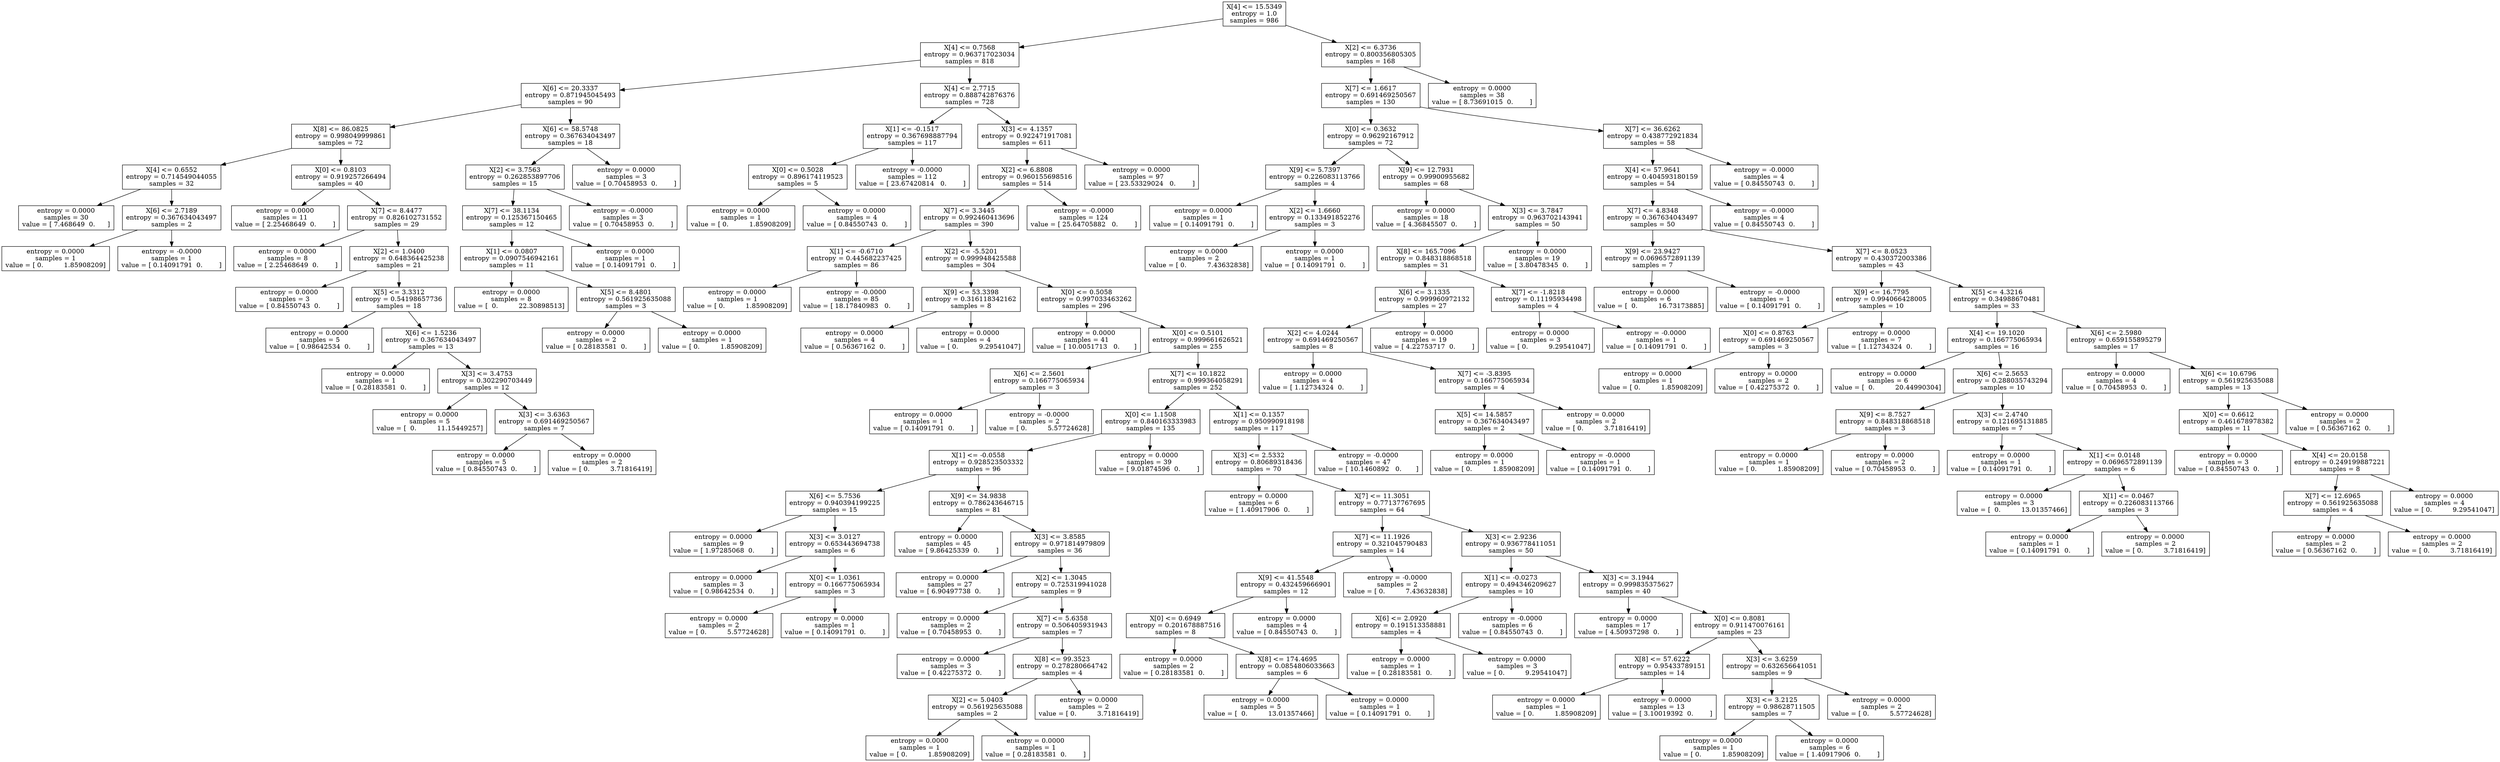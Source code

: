 digraph Tree {
0 [label="X[4] <= 15.5349\nentropy = 1.0\nsamples = 986", shape="box"] ;
1 [label="X[4] <= 0.7568\nentropy = 0.963717023034\nsamples = 818", shape="box"] ;
0 -> 1 ;
2 [label="X[6] <= 20.3337\nentropy = 0.871945045493\nsamples = 90", shape="box"] ;
1 -> 2 ;
3 [label="X[8] <= 86.0825\nentropy = 0.998049999861\nsamples = 72", shape="box"] ;
2 -> 3 ;
4 [label="X[4] <= 0.6552\nentropy = 0.714549044055\nsamples = 32", shape="box"] ;
3 -> 4 ;
5 [label="entropy = 0.0000\nsamples = 30\nvalue = [ 7.468649  0.      ]", shape="box"] ;
4 -> 5 ;
6 [label="X[6] <= 2.7189\nentropy = 0.367634043497\nsamples = 2", shape="box"] ;
4 -> 6 ;
7 [label="entropy = 0.0000\nsamples = 1\nvalue = [ 0.          1.85908209]", shape="box"] ;
6 -> 7 ;
8 [label="entropy = -0.0000\nsamples = 1\nvalue = [ 0.14091791  0.        ]", shape="box"] ;
6 -> 8 ;
9 [label="X[0] <= 0.8103\nentropy = 0.919257266494\nsamples = 40", shape="box"] ;
3 -> 9 ;
10 [label="entropy = 0.0000\nsamples = 11\nvalue = [ 2.25468649  0.        ]", shape="box"] ;
9 -> 10 ;
11 [label="X[7] <= 8.4477\nentropy = 0.826102731552\nsamples = 29", shape="box"] ;
9 -> 11 ;
12 [label="entropy = 0.0000\nsamples = 8\nvalue = [ 2.25468649  0.        ]", shape="box"] ;
11 -> 12 ;
13 [label="X[2] <= 1.0400\nentropy = 0.648364425238\nsamples = 21", shape="box"] ;
11 -> 13 ;
14 [label="entropy = 0.0000\nsamples = 3\nvalue = [ 0.84550743  0.        ]", shape="box"] ;
13 -> 14 ;
15 [label="X[5] <= 3.3312\nentropy = 0.54198657736\nsamples = 18", shape="box"] ;
13 -> 15 ;
16 [label="entropy = 0.0000\nsamples = 5\nvalue = [ 0.98642534  0.        ]", shape="box"] ;
15 -> 16 ;
17 [label="X[6] <= 1.5236\nentropy = 0.367634043497\nsamples = 13", shape="box"] ;
15 -> 17 ;
18 [label="entropy = 0.0000\nsamples = 1\nvalue = [ 0.28183581  0.        ]", shape="box"] ;
17 -> 18 ;
19 [label="X[3] <= 3.4753\nentropy = 0.302290703449\nsamples = 12", shape="box"] ;
17 -> 19 ;
20 [label="entropy = 0.0000\nsamples = 5\nvalue = [  0.          11.15449257]", shape="box"] ;
19 -> 20 ;
21 [label="X[3] <= 3.6363\nentropy = 0.691469250567\nsamples = 7", shape="box"] ;
19 -> 21 ;
22 [label="entropy = 0.0000\nsamples = 5\nvalue = [ 0.84550743  0.        ]", shape="box"] ;
21 -> 22 ;
23 [label="entropy = 0.0000\nsamples = 2\nvalue = [ 0.          3.71816419]", shape="box"] ;
21 -> 23 ;
24 [label="X[6] <= 58.5748\nentropy = 0.367634043497\nsamples = 18", shape="box"] ;
2 -> 24 ;
25 [label="X[2] <= 3.7563\nentropy = 0.262853897706\nsamples = 15", shape="box"] ;
24 -> 25 ;
26 [label="X[7] <= 38.1134\nentropy = 0.125367150465\nsamples = 12", shape="box"] ;
25 -> 26 ;
27 [label="X[1] <= 0.0807\nentropy = 0.0907546942161\nsamples = 11", shape="box"] ;
26 -> 27 ;
28 [label="entropy = 0.0000\nsamples = 8\nvalue = [  0.          22.30898513]", shape="box"] ;
27 -> 28 ;
29 [label="X[5] <= 8.4801\nentropy = 0.561925635088\nsamples = 3", shape="box"] ;
27 -> 29 ;
30 [label="entropy = 0.0000\nsamples = 2\nvalue = [ 0.28183581  0.        ]", shape="box"] ;
29 -> 30 ;
31 [label="entropy = 0.0000\nsamples = 1\nvalue = [ 0.          1.85908209]", shape="box"] ;
29 -> 31 ;
32 [label="entropy = 0.0000\nsamples = 1\nvalue = [ 0.14091791  0.        ]", shape="box"] ;
26 -> 32 ;
33 [label="entropy = -0.0000\nsamples = 3\nvalue = [ 0.70458953  0.        ]", shape="box"] ;
25 -> 33 ;
34 [label="entropy = 0.0000\nsamples = 3\nvalue = [ 0.70458953  0.        ]", shape="box"] ;
24 -> 34 ;
35 [label="X[4] <= 2.7715\nentropy = 0.888742876376\nsamples = 728", shape="box"] ;
1 -> 35 ;
36 [label="X[1] <= -0.1517\nentropy = 0.367698887794\nsamples = 117", shape="box"] ;
35 -> 36 ;
37 [label="X[0] <= 0.5028\nentropy = 0.896174119523\nsamples = 5", shape="box"] ;
36 -> 37 ;
38 [label="entropy = 0.0000\nsamples = 1\nvalue = [ 0.          1.85908209]", shape="box"] ;
37 -> 38 ;
39 [label="entropy = 0.0000\nsamples = 4\nvalue = [ 0.84550743  0.        ]", shape="box"] ;
37 -> 39 ;
40 [label="entropy = -0.0000\nsamples = 112\nvalue = [ 23.67420814   0.        ]", shape="box"] ;
36 -> 40 ;
41 [label="X[3] <= 4.1357\nentropy = 0.922471917081\nsamples = 611", shape="box"] ;
35 -> 41 ;
42 [label="X[2] <= 6.8808\nentropy = 0.960155698516\nsamples = 514", shape="box"] ;
41 -> 42 ;
43 [label="X[7] <= 3.3445\nentropy = 0.992460413696\nsamples = 390", shape="box"] ;
42 -> 43 ;
44 [label="X[1] <= -0.6710\nentropy = 0.445682237425\nsamples = 86", shape="box"] ;
43 -> 44 ;
45 [label="entropy = 0.0000\nsamples = 1\nvalue = [ 0.          1.85908209]", shape="box"] ;
44 -> 45 ;
46 [label="entropy = -0.0000\nsamples = 85\nvalue = [ 18.17840983   0.        ]", shape="box"] ;
44 -> 46 ;
47 [label="X[2] <= -5.5201\nentropy = 0.999948425588\nsamples = 304", shape="box"] ;
43 -> 47 ;
48 [label="X[9] <= 53.3398\nentropy = 0.316118342162\nsamples = 8", shape="box"] ;
47 -> 48 ;
49 [label="entropy = 0.0000\nsamples = 4\nvalue = [ 0.56367162  0.        ]", shape="box"] ;
48 -> 49 ;
50 [label="entropy = 0.0000\nsamples = 4\nvalue = [ 0.          9.29541047]", shape="box"] ;
48 -> 50 ;
51 [label="X[0] <= 0.5058\nentropy = 0.997033463262\nsamples = 296", shape="box"] ;
47 -> 51 ;
52 [label="entropy = 0.0000\nsamples = 41\nvalue = [ 10.0051713   0.       ]", shape="box"] ;
51 -> 52 ;
53 [label="X[0] <= 0.5101\nentropy = 0.999661626521\nsamples = 255", shape="box"] ;
51 -> 53 ;
54 [label="X[6] <= 2.5601\nentropy = 0.166775065934\nsamples = 3", shape="box"] ;
53 -> 54 ;
55 [label="entropy = 0.0000\nsamples = 1\nvalue = [ 0.14091791  0.        ]", shape="box"] ;
54 -> 55 ;
56 [label="entropy = -0.0000\nsamples = 2\nvalue = [ 0.          5.57724628]", shape="box"] ;
54 -> 56 ;
57 [label="X[7] <= 10.1822\nentropy = 0.999364058291\nsamples = 252", shape="box"] ;
53 -> 57 ;
58 [label="X[0] <= 1.1508\nentropy = 0.840163333983\nsamples = 135", shape="box"] ;
57 -> 58 ;
59 [label="X[1] <= -0.0558\nentropy = 0.928523503332\nsamples = 96", shape="box"] ;
58 -> 59 ;
60 [label="X[6] <= 5.7536\nentropy = 0.940394199225\nsamples = 15", shape="box"] ;
59 -> 60 ;
61 [label="entropy = 0.0000\nsamples = 9\nvalue = [ 1.97285068  0.        ]", shape="box"] ;
60 -> 61 ;
62 [label="X[3] <= 3.0127\nentropy = 0.653443694738\nsamples = 6", shape="box"] ;
60 -> 62 ;
63 [label="entropy = 0.0000\nsamples = 3\nvalue = [ 0.98642534  0.        ]", shape="box"] ;
62 -> 63 ;
64 [label="X[0] <= 1.0361\nentropy = 0.166775065934\nsamples = 3", shape="box"] ;
62 -> 64 ;
65 [label="entropy = 0.0000\nsamples = 2\nvalue = [ 0.          5.57724628]", shape="box"] ;
64 -> 65 ;
66 [label="entropy = 0.0000\nsamples = 1\nvalue = [ 0.14091791  0.        ]", shape="box"] ;
64 -> 66 ;
67 [label="X[9] <= 34.9838\nentropy = 0.786243646715\nsamples = 81", shape="box"] ;
59 -> 67 ;
68 [label="entropy = 0.0000\nsamples = 45\nvalue = [ 9.86425339  0.        ]", shape="box"] ;
67 -> 68 ;
69 [label="X[3] <= 3.8585\nentropy = 0.971814979809\nsamples = 36", shape="box"] ;
67 -> 69 ;
70 [label="entropy = 0.0000\nsamples = 27\nvalue = [ 6.90497738  0.        ]", shape="box"] ;
69 -> 70 ;
71 [label="X[2] <= 1.3045\nentropy = 0.725319941028\nsamples = 9", shape="box"] ;
69 -> 71 ;
72 [label="entropy = 0.0000\nsamples = 2\nvalue = [ 0.70458953  0.        ]", shape="box"] ;
71 -> 72 ;
73 [label="X[7] <= 5.6358\nentropy = 0.506405931943\nsamples = 7", shape="box"] ;
71 -> 73 ;
74 [label="entropy = 0.0000\nsamples = 3\nvalue = [ 0.42275372  0.        ]", shape="box"] ;
73 -> 74 ;
75 [label="X[8] <= 99.3523\nentropy = 0.278280664742\nsamples = 4", shape="box"] ;
73 -> 75 ;
76 [label="X[2] <= 5.0403\nentropy = 0.561925635088\nsamples = 2", shape="box"] ;
75 -> 76 ;
77 [label="entropy = 0.0000\nsamples = 1\nvalue = [ 0.          1.85908209]", shape="box"] ;
76 -> 77 ;
78 [label="entropy = 0.0000\nsamples = 1\nvalue = [ 0.28183581  0.        ]", shape="box"] ;
76 -> 78 ;
79 [label="entropy = 0.0000\nsamples = 2\nvalue = [ 0.          3.71816419]", shape="box"] ;
75 -> 79 ;
80 [label="entropy = 0.0000\nsamples = 39\nvalue = [ 9.01874596  0.        ]", shape="box"] ;
58 -> 80 ;
81 [label="X[1] <= 0.1357\nentropy = 0.950990918198\nsamples = 117", shape="box"] ;
57 -> 81 ;
82 [label="X[3] <= 2.5332\nentropy = 0.80689318436\nsamples = 70", shape="box"] ;
81 -> 82 ;
83 [label="entropy = 0.0000\nsamples = 6\nvalue = [ 1.40917906  0.        ]", shape="box"] ;
82 -> 83 ;
84 [label="X[7] <= 11.3051\nentropy = 0.77137767695\nsamples = 64", shape="box"] ;
82 -> 84 ;
85 [label="X[7] <= 11.1926\nentropy = 0.321045790483\nsamples = 14", shape="box"] ;
84 -> 85 ;
86 [label="X[9] <= 41.5548\nentropy = 0.432459666901\nsamples = 12", shape="box"] ;
85 -> 86 ;
87 [label="X[0] <= 0.6949\nentropy = 0.201678887516\nsamples = 8", shape="box"] ;
86 -> 87 ;
88 [label="entropy = 0.0000\nsamples = 2\nvalue = [ 0.28183581  0.        ]", shape="box"] ;
87 -> 88 ;
89 [label="X[8] <= 174.4695\nentropy = 0.0854806033663\nsamples = 6", shape="box"] ;
87 -> 89 ;
90 [label="entropy = 0.0000\nsamples = 5\nvalue = [  0.          13.01357466]", shape="box"] ;
89 -> 90 ;
91 [label="entropy = 0.0000\nsamples = 1\nvalue = [ 0.14091791  0.        ]", shape="box"] ;
89 -> 91 ;
92 [label="entropy = 0.0000\nsamples = 4\nvalue = [ 0.84550743  0.        ]", shape="box"] ;
86 -> 92 ;
93 [label="entropy = -0.0000\nsamples = 2\nvalue = [ 0.          7.43632838]", shape="box"] ;
85 -> 93 ;
94 [label="X[3] <= 2.9236\nentropy = 0.936778411051\nsamples = 50", shape="box"] ;
84 -> 94 ;
95 [label="X[1] <= -0.0273\nentropy = 0.494346209627\nsamples = 10", shape="box"] ;
94 -> 95 ;
96 [label="X[6] <= 2.0920\nentropy = 0.191513358881\nsamples = 4", shape="box"] ;
95 -> 96 ;
97 [label="entropy = 0.0000\nsamples = 1\nvalue = [ 0.28183581  0.        ]", shape="box"] ;
96 -> 97 ;
98 [label="entropy = 0.0000\nsamples = 3\nvalue = [ 0.          9.29541047]", shape="box"] ;
96 -> 98 ;
99 [label="entropy = -0.0000\nsamples = 6\nvalue = [ 0.84550743  0.        ]", shape="box"] ;
95 -> 99 ;
100 [label="X[3] <= 3.1944\nentropy = 0.999835375627\nsamples = 40", shape="box"] ;
94 -> 100 ;
101 [label="entropy = 0.0000\nsamples = 17\nvalue = [ 4.50937298  0.        ]", shape="box"] ;
100 -> 101 ;
102 [label="X[0] <= 0.8081\nentropy = 0.911470076161\nsamples = 23", shape="box"] ;
100 -> 102 ;
103 [label="X[8] <= 57.6222\nentropy = 0.95433789151\nsamples = 14", shape="box"] ;
102 -> 103 ;
104 [label="entropy = 0.0000\nsamples = 1\nvalue = [ 0.          1.85908209]", shape="box"] ;
103 -> 104 ;
105 [label="entropy = 0.0000\nsamples = 13\nvalue = [ 3.10019392  0.        ]", shape="box"] ;
103 -> 105 ;
106 [label="X[3] <= 3.6259\nentropy = 0.632656641051\nsamples = 9", shape="box"] ;
102 -> 106 ;
107 [label="X[3] <= 3.2125\nentropy = 0.98628711505\nsamples = 7", shape="box"] ;
106 -> 107 ;
108 [label="entropy = 0.0000\nsamples = 1\nvalue = [ 0.          1.85908209]", shape="box"] ;
107 -> 108 ;
109 [label="entropy = 0.0000\nsamples = 6\nvalue = [ 1.40917906  0.        ]", shape="box"] ;
107 -> 109 ;
110 [label="entropy = 0.0000\nsamples = 2\nvalue = [ 0.          5.57724628]", shape="box"] ;
106 -> 110 ;
111 [label="entropy = -0.0000\nsamples = 47\nvalue = [ 10.1460892   0.       ]", shape="box"] ;
81 -> 111 ;
112 [label="entropy = -0.0000\nsamples = 124\nvalue = [ 25.64705882   0.        ]", shape="box"] ;
42 -> 112 ;
113 [label="entropy = 0.0000\nsamples = 97\nvalue = [ 23.53329024   0.        ]", shape="box"] ;
41 -> 113 ;
114 [label="X[2] <= 6.3736\nentropy = 0.800356805305\nsamples = 168", shape="box"] ;
0 -> 114 ;
115 [label="X[7] <= 1.6617\nentropy = 0.691469250567\nsamples = 130", shape="box"] ;
114 -> 115 ;
116 [label="X[0] <= 0.3632\nentropy = 0.96292167912\nsamples = 72", shape="box"] ;
115 -> 116 ;
117 [label="X[9] <= 5.7397\nentropy = 0.226083113766\nsamples = 4", shape="box"] ;
116 -> 117 ;
118 [label="entropy = 0.0000\nsamples = 1\nvalue = [ 0.14091791  0.        ]", shape="box"] ;
117 -> 118 ;
119 [label="X[2] <= 1.6660\nentropy = 0.133491852276\nsamples = 3", shape="box"] ;
117 -> 119 ;
120 [label="entropy = 0.0000\nsamples = 2\nvalue = [ 0.          7.43632838]", shape="box"] ;
119 -> 120 ;
121 [label="entropy = 0.0000\nsamples = 1\nvalue = [ 0.14091791  0.        ]", shape="box"] ;
119 -> 121 ;
122 [label="X[9] <= 12.7931\nentropy = 0.99900955682\nsamples = 68", shape="box"] ;
116 -> 122 ;
123 [label="entropy = 0.0000\nsamples = 18\nvalue = [ 4.36845507  0.        ]", shape="box"] ;
122 -> 123 ;
124 [label="X[3] <= 3.7847\nentropy = 0.963702143941\nsamples = 50", shape="box"] ;
122 -> 124 ;
125 [label="X[8] <= 165.7096\nentropy = 0.848318868518\nsamples = 31", shape="box"] ;
124 -> 125 ;
126 [label="X[6] <= 3.1335\nentropy = 0.999960972132\nsamples = 27", shape="box"] ;
125 -> 126 ;
127 [label="X[2] <= 4.0244\nentropy = 0.691469250567\nsamples = 8", shape="box"] ;
126 -> 127 ;
128 [label="entropy = 0.0000\nsamples = 4\nvalue = [ 1.12734324  0.        ]", shape="box"] ;
127 -> 128 ;
129 [label="X[7] <= -3.8395\nentropy = 0.166775065934\nsamples = 4", shape="box"] ;
127 -> 129 ;
130 [label="X[5] <= 14.5857\nentropy = 0.367634043497\nsamples = 2", shape="box"] ;
129 -> 130 ;
131 [label="entropy = 0.0000\nsamples = 1\nvalue = [ 0.          1.85908209]", shape="box"] ;
130 -> 131 ;
132 [label="entropy = -0.0000\nsamples = 1\nvalue = [ 0.14091791  0.        ]", shape="box"] ;
130 -> 132 ;
133 [label="entropy = 0.0000\nsamples = 2\nvalue = [ 0.          3.71816419]", shape="box"] ;
129 -> 133 ;
134 [label="entropy = 0.0000\nsamples = 19\nvalue = [ 4.22753717  0.        ]", shape="box"] ;
126 -> 134 ;
135 [label="X[7] <= -1.8218\nentropy = 0.11195934498\nsamples = 4", shape="box"] ;
125 -> 135 ;
136 [label="entropy = 0.0000\nsamples = 3\nvalue = [ 0.          9.29541047]", shape="box"] ;
135 -> 136 ;
137 [label="entropy = -0.0000\nsamples = 1\nvalue = [ 0.14091791  0.        ]", shape="box"] ;
135 -> 137 ;
138 [label="entropy = 0.0000\nsamples = 19\nvalue = [ 3.80478345  0.        ]", shape="box"] ;
124 -> 138 ;
139 [label="X[7] <= 36.6262\nentropy = 0.438772921834\nsamples = 58", shape="box"] ;
115 -> 139 ;
140 [label="X[4] <= 57.9641\nentropy = 0.404593180159\nsamples = 54", shape="box"] ;
139 -> 140 ;
141 [label="X[7] <= 4.8348\nentropy = 0.367634043497\nsamples = 50", shape="box"] ;
140 -> 141 ;
142 [label="X[9] <= 23.9427\nentropy = 0.0696572891139\nsamples = 7", shape="box"] ;
141 -> 142 ;
143 [label="entropy = 0.0000\nsamples = 6\nvalue = [  0.          16.73173885]", shape="box"] ;
142 -> 143 ;
144 [label="entropy = -0.0000\nsamples = 1\nvalue = [ 0.14091791  0.        ]", shape="box"] ;
142 -> 144 ;
145 [label="X[7] <= 8.0523\nentropy = 0.430372003386\nsamples = 43", shape="box"] ;
141 -> 145 ;
146 [label="X[9] <= 16.7795\nentropy = 0.994066428005\nsamples = 10", shape="box"] ;
145 -> 146 ;
147 [label="X[0] <= 0.8763\nentropy = 0.691469250567\nsamples = 3", shape="box"] ;
146 -> 147 ;
148 [label="entropy = 0.0000\nsamples = 1\nvalue = [ 0.          1.85908209]", shape="box"] ;
147 -> 148 ;
149 [label="entropy = 0.0000\nsamples = 2\nvalue = [ 0.42275372  0.        ]", shape="box"] ;
147 -> 149 ;
150 [label="entropy = 0.0000\nsamples = 7\nvalue = [ 1.12734324  0.        ]", shape="box"] ;
146 -> 150 ;
151 [label="X[5] <= 4.3216\nentropy = 0.34988670481\nsamples = 33", shape="box"] ;
145 -> 151 ;
152 [label="X[4] <= 19.1020\nentropy = 0.166775065934\nsamples = 16", shape="box"] ;
151 -> 152 ;
153 [label="entropy = 0.0000\nsamples = 6\nvalue = [  0.          20.44990304]", shape="box"] ;
152 -> 153 ;
154 [label="X[6] <= 2.5653\nentropy = 0.288035743294\nsamples = 10", shape="box"] ;
152 -> 154 ;
155 [label="X[9] <= 8.7527\nentropy = 0.848318868518\nsamples = 3", shape="box"] ;
154 -> 155 ;
156 [label="entropy = 0.0000\nsamples = 1\nvalue = [ 0.          1.85908209]", shape="box"] ;
155 -> 156 ;
157 [label="entropy = 0.0000\nsamples = 2\nvalue = [ 0.70458953  0.        ]", shape="box"] ;
155 -> 157 ;
158 [label="X[3] <= 2.4740\nentropy = 0.121695131885\nsamples = 7", shape="box"] ;
154 -> 158 ;
159 [label="entropy = 0.0000\nsamples = 1\nvalue = [ 0.14091791  0.        ]", shape="box"] ;
158 -> 159 ;
160 [label="X[1] <= 0.0148\nentropy = 0.0696572891139\nsamples = 6", shape="box"] ;
158 -> 160 ;
161 [label="entropy = 0.0000\nsamples = 3\nvalue = [  0.          13.01357466]", shape="box"] ;
160 -> 161 ;
162 [label="X[1] <= 0.0467\nentropy = 0.226083113766\nsamples = 3", shape="box"] ;
160 -> 162 ;
163 [label="entropy = 0.0000\nsamples = 1\nvalue = [ 0.14091791  0.        ]", shape="box"] ;
162 -> 163 ;
164 [label="entropy = 0.0000\nsamples = 2\nvalue = [ 0.          3.71816419]", shape="box"] ;
162 -> 164 ;
165 [label="X[6] <= 2.5980\nentropy = 0.659155895279\nsamples = 17", shape="box"] ;
151 -> 165 ;
166 [label="entropy = 0.0000\nsamples = 4\nvalue = [ 0.70458953  0.        ]", shape="box"] ;
165 -> 166 ;
167 [label="X[6] <= 10.6796\nentropy = 0.561925635088\nsamples = 13", shape="box"] ;
165 -> 167 ;
168 [label="X[0] <= 0.6612\nentropy = 0.461678978382\nsamples = 11", shape="box"] ;
167 -> 168 ;
169 [label="entropy = 0.0000\nsamples = 3\nvalue = [ 0.84550743  0.        ]", shape="box"] ;
168 -> 169 ;
170 [label="X[4] <= 20.0158\nentropy = 0.249199887221\nsamples = 8", shape="box"] ;
168 -> 170 ;
171 [label="X[7] <= 12.6965\nentropy = 0.561925635088\nsamples = 4", shape="box"] ;
170 -> 171 ;
172 [label="entropy = 0.0000\nsamples = 2\nvalue = [ 0.56367162  0.        ]", shape="box"] ;
171 -> 172 ;
173 [label="entropy = 0.0000\nsamples = 2\nvalue = [ 0.          3.71816419]", shape="box"] ;
171 -> 173 ;
174 [label="entropy = 0.0000\nsamples = 4\nvalue = [ 0.          9.29541047]", shape="box"] ;
170 -> 174 ;
175 [label="entropy = 0.0000\nsamples = 2\nvalue = [ 0.56367162  0.        ]", shape="box"] ;
167 -> 175 ;
176 [label="entropy = -0.0000\nsamples = 4\nvalue = [ 0.84550743  0.        ]", shape="box"] ;
140 -> 176 ;
177 [label="entropy = -0.0000\nsamples = 4\nvalue = [ 0.84550743  0.        ]", shape="box"] ;
139 -> 177 ;
178 [label="entropy = 0.0000\nsamples = 38\nvalue = [ 8.73691015  0.        ]", shape="box"] ;
114 -> 178 ;
}